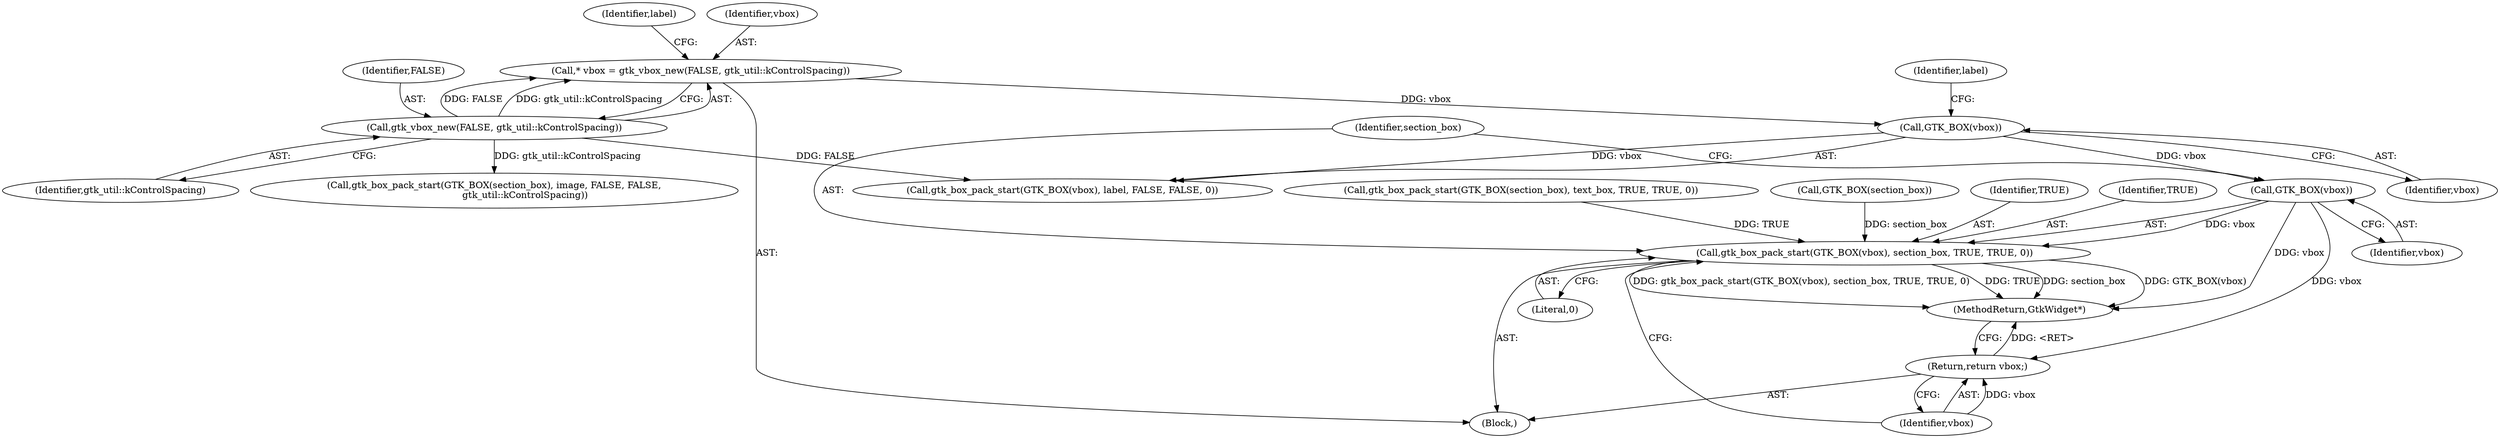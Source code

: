 digraph "0_Chrome_d151a5ef5e357e7d7187fcc1aa8fbb6c31f223cb@pointer" {
"1000239" [label="(Call,GTK_BOX(vbox))"];
"1000136" [label="(Call,GTK_BOX(vbox))"];
"1000106" [label="(Call,* vbox = gtk_vbox_new(FALSE, gtk_util::kControlSpacing))"];
"1000108" [label="(Call,gtk_vbox_new(FALSE, gtk_util::kControlSpacing))"];
"1000238" [label="(Call,gtk_box_pack_start(GTK_BOX(vbox), section_box, TRUE, TRUE, 0))"];
"1000245" [label="(Return,return vbox;)"];
"1000242" [label="(Identifier,TRUE)"];
"1000243" [label="(Identifier,TRUE)"];
"1000137" [label="(Identifier,vbox)"];
"1000104" [label="(Block,)"];
"1000106" [label="(Call,* vbox = gtk_vbox_new(FALSE, gtk_util::kControlSpacing))"];
"1000136" [label="(Call,GTK_BOX(vbox))"];
"1000231" [label="(Call,gtk_box_pack_start(GTK_BOX(section_box), text_box, TRUE, TRUE, 0))"];
"1000239" [label="(Call,GTK_BOX(vbox))"];
"1000247" [label="(MethodReturn,GtkWidget*)"];
"1000244" [label="(Literal,0)"];
"1000135" [label="(Call,gtk_box_pack_start(GTK_BOX(vbox), label, FALSE, FALSE, 0))"];
"1000240" [label="(Identifier,vbox)"];
"1000110" [label="(Identifier,gtk_util::kControlSpacing)"];
"1000109" [label="(Identifier,FALSE)"];
"1000113" [label="(Identifier,label)"];
"1000246" [label="(Identifier,vbox)"];
"1000238" [label="(Call,gtk_box_pack_start(GTK_BOX(vbox), section_box, TRUE, TRUE, 0))"];
"1000164" [label="(Call,gtk_box_pack_start(GTK_BOX(section_box), image, FALSE, FALSE,\n                     gtk_util::kControlSpacing))"];
"1000241" [label="(Identifier,section_box)"];
"1000245" [label="(Return,return vbox;)"];
"1000108" [label="(Call,gtk_vbox_new(FALSE, gtk_util::kControlSpacing))"];
"1000107" [label="(Identifier,vbox)"];
"1000232" [label="(Call,GTK_BOX(section_box))"];
"1000138" [label="(Identifier,label)"];
"1000239" -> "1000238"  [label="AST: "];
"1000239" -> "1000240"  [label="CFG: "];
"1000240" -> "1000239"  [label="AST: "];
"1000241" -> "1000239"  [label="CFG: "];
"1000239" -> "1000247"  [label="DDG: vbox"];
"1000239" -> "1000238"  [label="DDG: vbox"];
"1000136" -> "1000239"  [label="DDG: vbox"];
"1000239" -> "1000245"  [label="DDG: vbox"];
"1000136" -> "1000135"  [label="AST: "];
"1000136" -> "1000137"  [label="CFG: "];
"1000137" -> "1000136"  [label="AST: "];
"1000138" -> "1000136"  [label="CFG: "];
"1000136" -> "1000135"  [label="DDG: vbox"];
"1000106" -> "1000136"  [label="DDG: vbox"];
"1000106" -> "1000104"  [label="AST: "];
"1000106" -> "1000108"  [label="CFG: "];
"1000107" -> "1000106"  [label="AST: "];
"1000108" -> "1000106"  [label="AST: "];
"1000113" -> "1000106"  [label="CFG: "];
"1000108" -> "1000106"  [label="DDG: FALSE"];
"1000108" -> "1000106"  [label="DDG: gtk_util::kControlSpacing"];
"1000108" -> "1000110"  [label="CFG: "];
"1000109" -> "1000108"  [label="AST: "];
"1000110" -> "1000108"  [label="AST: "];
"1000108" -> "1000135"  [label="DDG: FALSE"];
"1000108" -> "1000164"  [label="DDG: gtk_util::kControlSpacing"];
"1000238" -> "1000104"  [label="AST: "];
"1000238" -> "1000244"  [label="CFG: "];
"1000241" -> "1000238"  [label="AST: "];
"1000242" -> "1000238"  [label="AST: "];
"1000243" -> "1000238"  [label="AST: "];
"1000244" -> "1000238"  [label="AST: "];
"1000246" -> "1000238"  [label="CFG: "];
"1000238" -> "1000247"  [label="DDG: GTK_BOX(vbox)"];
"1000238" -> "1000247"  [label="DDG: gtk_box_pack_start(GTK_BOX(vbox), section_box, TRUE, TRUE, 0)"];
"1000238" -> "1000247"  [label="DDG: TRUE"];
"1000238" -> "1000247"  [label="DDG: section_box"];
"1000232" -> "1000238"  [label="DDG: section_box"];
"1000231" -> "1000238"  [label="DDG: TRUE"];
"1000245" -> "1000104"  [label="AST: "];
"1000245" -> "1000246"  [label="CFG: "];
"1000246" -> "1000245"  [label="AST: "];
"1000247" -> "1000245"  [label="CFG: "];
"1000245" -> "1000247"  [label="DDG: <RET>"];
"1000246" -> "1000245"  [label="DDG: vbox"];
}
